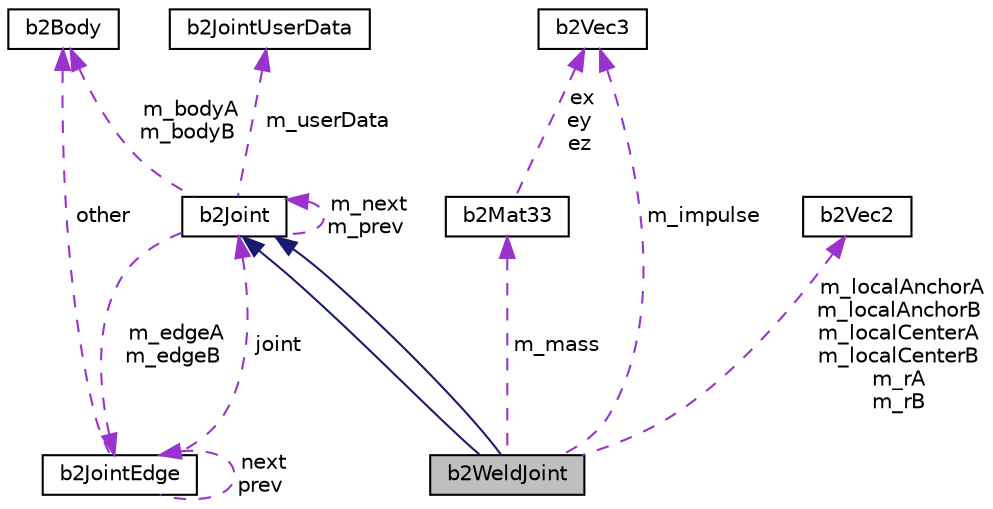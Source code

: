 digraph "b2WeldJoint"
{
 // LATEX_PDF_SIZE
  edge [fontname="Helvetica",fontsize="10",labelfontname="Helvetica",labelfontsize="10"];
  node [fontname="Helvetica",fontsize="10",shape=record];
  Node1 [label="b2WeldJoint",height=0.2,width=0.4,color="black", fillcolor="grey75", style="filled", fontcolor="black",tooltip=" "];
  Node2 -> Node1 [dir="back",color="midnightblue",fontsize="10",style="solid",fontname="Helvetica"];
  Node2 [label="b2Joint",height=0.2,width=0.4,color="black", fillcolor="white", style="filled",URL="$classb2Joint.html",tooltip=" "];
  Node3 -> Node2 [dir="back",color="darkorchid3",fontsize="10",style="dashed",label=" m_bodyA\nm_bodyB" ,fontname="Helvetica"];
  Node3 [label="b2Body",height=0.2,width=0.4,color="black", fillcolor="white", style="filled",URL="$classb2Body.html",tooltip="A rigid body. These are created via b2World::CreateBody."];
  Node4 -> Node2 [dir="back",color="darkorchid3",fontsize="10",style="dashed",label=" m_edgeA\nm_edgeB" ,fontname="Helvetica"];
  Node4 [label="b2JointEdge",height=0.2,width=0.4,color="black", fillcolor="white", style="filled",URL="$structb2JointEdge.html",tooltip=" "];
  Node3 -> Node4 [dir="back",color="darkorchid3",fontsize="10",style="dashed",label=" other" ,fontname="Helvetica"];
  Node4 -> Node4 [dir="back",color="darkorchid3",fontsize="10",style="dashed",label=" next\nprev" ,fontname="Helvetica"];
  Node2 -> Node4 [dir="back",color="darkorchid3",fontsize="10",style="dashed",label=" joint" ,fontname="Helvetica"];
  Node2 -> Node2 [dir="back",color="darkorchid3",fontsize="10",style="dashed",label=" m_next\nm_prev" ,fontname="Helvetica"];
  Node5 -> Node2 [dir="back",color="darkorchid3",fontsize="10",style="dashed",label=" m_userData" ,fontname="Helvetica"];
  Node5 [label="b2JointUserData",height=0.2,width=0.4,color="black", fillcolor="white", style="filled",URL="$structb2JointUserData.html",tooltip="You can define this to inject whatever data you want in b2Joint."];
  Node2 -> Node1 [dir="back",color="midnightblue",fontsize="10",style="solid",fontname="Helvetica"];
  Node6 -> Node1 [dir="back",color="darkorchid3",fontsize="10",style="dashed",label=" m_mass" ,fontname="Helvetica"];
  Node6 [label="b2Mat33",height=0.2,width=0.4,color="black", fillcolor="white", style="filled",URL="$structb2Mat33.html",tooltip="A 3-by-3 matrix. Stored in column-major order."];
  Node7 -> Node6 [dir="back",color="darkorchid3",fontsize="10",style="dashed",label=" ex\ney\nez" ,fontname="Helvetica"];
  Node7 [label="b2Vec3",height=0.2,width=0.4,color="black", fillcolor="white", style="filled",URL="$structb2Vec3.html",tooltip="A 2D column vector with 3 elements."];
  Node8 -> Node1 [dir="back",color="darkorchid3",fontsize="10",style="dashed",label=" m_localAnchorA\nm_localAnchorB\nm_localCenterA\nm_localCenterB\nm_rA\nm_rB" ,fontname="Helvetica"];
  Node8 [label="b2Vec2",height=0.2,width=0.4,color="black", fillcolor="white", style="filled",URL="$structb2Vec2.html",tooltip="A 2D column vector."];
  Node7 -> Node1 [dir="back",color="darkorchid3",fontsize="10",style="dashed",label=" m_impulse" ,fontname="Helvetica"];
}
